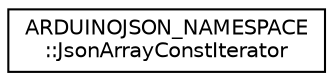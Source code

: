 digraph "Graphical Class Hierarchy"
{
 // LATEX_PDF_SIZE
  edge [fontname="Helvetica",fontsize="10",labelfontname="Helvetica",labelfontsize="10"];
  node [fontname="Helvetica",fontsize="10",shape=record];
  rankdir="LR";
  Node0 [label="ARDUINOJSON_NAMESPACE\l::JsonArrayConstIterator",height=0.2,width=0.4,color="black", fillcolor="white", style="filled",URL="$classARDUINOJSON__NAMESPACE_1_1JsonArrayConstIterator.html",tooltip=" "];
}
